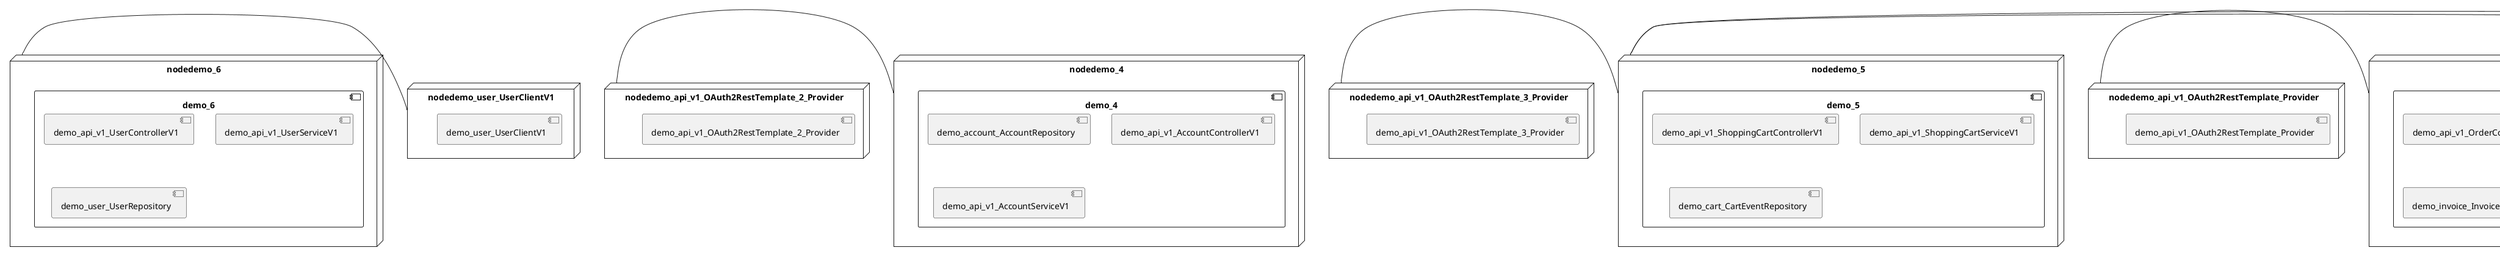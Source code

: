 @startuml
skinparam fixCircleLabelOverlapping true
skinparam componentStyle uml2
node nodedemo {
component demo {
[demo_api_v1_CatalogControllerV1] [[kbastani-spring-cloud-event-sourcing-example.system#_H09qcO8EEe6IwOnFWVfcHQ]]
[demo_api_v1_CatalogServiceV1] [[kbastani-spring-cloud-event-sourcing-example.system#_H09qcO8EEe6IwOnFWVfcHQ]]
[demo_catalog_CatalogInfoRepository] [[kbastani-spring-cloud-event-sourcing-example.system#_H09qcO8EEe6IwOnFWVfcHQ]]
}
}
node nodedemo_2 {
component demo_2 {
[demo_api_v1_OrderControllerV1] [[kbastani-spring-cloud-event-sourcing-example.system#_H09qcO8EEe6IwOnFWVfcHQ]]
[demo_api_v1_OrderServiceV1] [[kbastani-spring-cloud-event-sourcing-example.system#_H09qcO8EEe6IwOnFWVfcHQ]]
[demo_config_DatabaseInitializer] [[kbastani-spring-cloud-event-sourcing-example.system#_H09qcO8EEe6IwOnFWVfcHQ]]
[demo_invoice_InvoiceRepository] [[kbastani-spring-cloud-event-sourcing-example.system#_H09qcO8EEe6IwOnFWVfcHQ]]
[demo_order_OrderEventRepository] [[kbastani-spring-cloud-event-sourcing-example.system#_H09qcO8EEe6IwOnFWVfcHQ]]
[demo_order_OrderRepository] [[kbastani-spring-cloud-event-sourcing-example.system#_H09qcO8EEe6IwOnFWVfcHQ]]
}
}
node nodedemo_3 {
component demo_3 {
[demo_UserController] [[kbastani-spring-cloud-event-sourcing-example.system#_H09qcO8EEe6IwOnFWVfcHQ]]
[demo_UserRepository] [[kbastani-spring-cloud-event-sourcing-example.system#_H09qcO8EEe6IwOnFWVfcHQ]]
[demo_UserService] [[kbastani-spring-cloud-event-sourcing-example.system#_H09qcO8EEe6IwOnFWVfcHQ]]
[demo_login_UserController] [[kbastani-spring-cloud-event-sourcing-example.system#_H09qcO8EEe6IwOnFWVfcHQ]]
}
}
node nodedemo_4 {
component demo_4 {
[demo_account_AccountRepository] [[kbastani-spring-cloud-event-sourcing-example.system#_H09qcO8EEe6IwOnFWVfcHQ]]
[demo_api_v1_AccountControllerV1] [[kbastani-spring-cloud-event-sourcing-example.system#_H09qcO8EEe6IwOnFWVfcHQ]]
[demo_api_v1_AccountServiceV1] [[kbastani-spring-cloud-event-sourcing-example.system#_H09qcO8EEe6IwOnFWVfcHQ]]
}
}
node nodedemo_5 {
component demo_5 {
[demo_api_v1_ShoppingCartControllerV1] [[kbastani-spring-cloud-event-sourcing-example.system#_H09qcO8EEe6IwOnFWVfcHQ]]
[demo_api_v1_ShoppingCartServiceV1] [[kbastani-spring-cloud-event-sourcing-example.system#_H09qcO8EEe6IwOnFWVfcHQ]]
[demo_cart_CartEventRepository] [[kbastani-spring-cloud-event-sourcing-example.system#_H09qcO8EEe6IwOnFWVfcHQ]]
}
}
node nodedemo_6 {
component demo_6 {
[demo_api_v1_UserControllerV1] [[kbastani-spring-cloud-event-sourcing-example.system#_H09qcO8EEe6IwOnFWVfcHQ]]
[demo_api_v1_UserServiceV1] [[kbastani-spring-cloud-event-sourcing-example.system#_H09qcO8EEe6IwOnFWVfcHQ]]
[demo_user_UserRepository] [[kbastani-spring-cloud-event-sourcing-example.system#_H09qcO8EEe6IwOnFWVfcHQ]]
}
}
node nodedemo_7 {
component demo_7 {
[DatabaseInitializer] [[kbastani-spring-cloud-event-sourcing-example.system#_H09qcO8EEe6IwOnFWVfcHQ]]
}
}
node nodedemo_v1 {
component demo_v1 {
[demo_v1_InventoryControllerV1] [[kbastani-spring-cloud-event-sourcing-example.system#_H09qcO8EEe6IwOnFWVfcHQ]]
[demo_v1_InventoryServiceV1] [[kbastani-spring-cloud-event-sourcing-example.system#_H09qcO8EEe6IwOnFWVfcHQ]]
}
}
node nodedemo_api_v1_OAuth2RestTemplate_2_Provider {
[demo_api_v1_OAuth2RestTemplate_2_Provider] [[kbastani-spring-cloud-event-sourcing-example.system#_H09qcO8EEe6IwOnFWVfcHQ]]
}
node nodedemo_api_v1_OAuth2RestTemplate_3_Provider {
[demo_api_v1_OAuth2RestTemplate_3_Provider] [[kbastani-spring-cloud-event-sourcing-example.system#_H09qcO8EEe6IwOnFWVfcHQ]]
}
node nodedemo_api_v1_OAuth2RestTemplate_Provider {
[demo_api_v1_OAuth2RestTemplate_Provider] [[kbastani-spring-cloud-event-sourcing-example.system#_H09qcO8EEe6IwOnFWVfcHQ]]
}
node nodedemo_api_v1_RestTemplate_2_Provider {
[demo_api_v1_RestTemplate_2_Provider] [[kbastani-spring-cloud-event-sourcing-example.system#_H09qcO8EEe6IwOnFWVfcHQ]]
}
node nodedemo_api_v1_RestTemplate_Provider {
[demo_api_v1_RestTemplate_Provider] [[kbastani-spring-cloud-event-sourcing-example.system#_H09qcO8EEe6IwOnFWVfcHQ]]
}
node nodedemo_inventory_InventoryRepository_Provider {
[demo_inventory_InventoryRepository_Provider] [[kbastani-spring-cloud-event-sourcing-example.system#_H09qcO8EEe6IwOnFWVfcHQ]]
}
node nodedemo_login_AuthenticationManager_Provider {
[demo_login_AuthenticationManager_Provider] [[kbastani-spring-cloud-event-sourcing-example.system#_H09qcO8EEe6IwOnFWVfcHQ]]
}
node nodedemo_login_ClientDetailsService_Provider {
[demo_login_ClientDetailsService_Provider] [[kbastani-spring-cloud-event-sourcing-example.system#_H09qcO8EEe6IwOnFWVfcHQ]]
}
node nodedemo_login_HttpSessionSecurityContextRepository_Provider {
[demo_login_HttpSessionSecurityContextRepository_Provider] [[kbastani-spring-cloud-event-sourcing-example.system#_H09qcO8EEe6IwOnFWVfcHQ]]
}
node nodedemo_login_LoginController {
[demo_login_LoginController] [[kbastani-spring-cloud-event-sourcing-example.system#_H09qcO8EEe6IwOnFWVfcHQ]]
}
node nodedemo_product_ProductRepository_Provider {
[demo_product_ProductRepository_Provider] [[kbastani-spring-cloud-event-sourcing-example.system#_H09qcO8EEe6IwOnFWVfcHQ]]
}
node nodedemo_user_UserClientV1 {
[demo_user_UserClientV1] [[kbastani-spring-cloud-event-sourcing-example.system#_H09qcO8EEe6IwOnFWVfcHQ]]
}
node nodedemo_v1_Session_Provider {
[demo_v1_Session_Provider] [[kbastani-spring-cloud-event-sourcing-example.system#_H09qcO8EEe6IwOnFWVfcHQ]]
}
[nodedemo_6] - [nodedemo_user_UserClientV1]
[nodedemo_api_v1_OAuth2RestTemplate_2_Provider] - [nodedemo_4]
[nodedemo_api_v1_OAuth2RestTemplate_3_Provider] - [nodedemo_5]
[nodedemo_api_v1_OAuth2RestTemplate_Provider] - [nodedemo_2]
[nodedemo_api_v1_RestTemplate_2_Provider] - [nodedemo_5]
[nodedemo_api_v1_RestTemplate_Provider] - [nodedemo_5]
[nodedemo_inventory_InventoryRepository_Provider] - [nodedemo_v1]
[nodedemo_login_AuthenticationManager_Provider] - [nodedemo_login_LoginController]
[nodedemo_login_ClientDetailsService_Provider] - [nodedemo_login_LoginController]
[nodedemo_login_HttpSessionSecurityContextRepository_Provider] - [nodedemo_login_LoginController]
[nodedemo_product_ProductRepository_Provider] - [nodedemo_v1]
[nodedemo_v1_Session_Provider] - [nodedemo_v1]

@enduml

